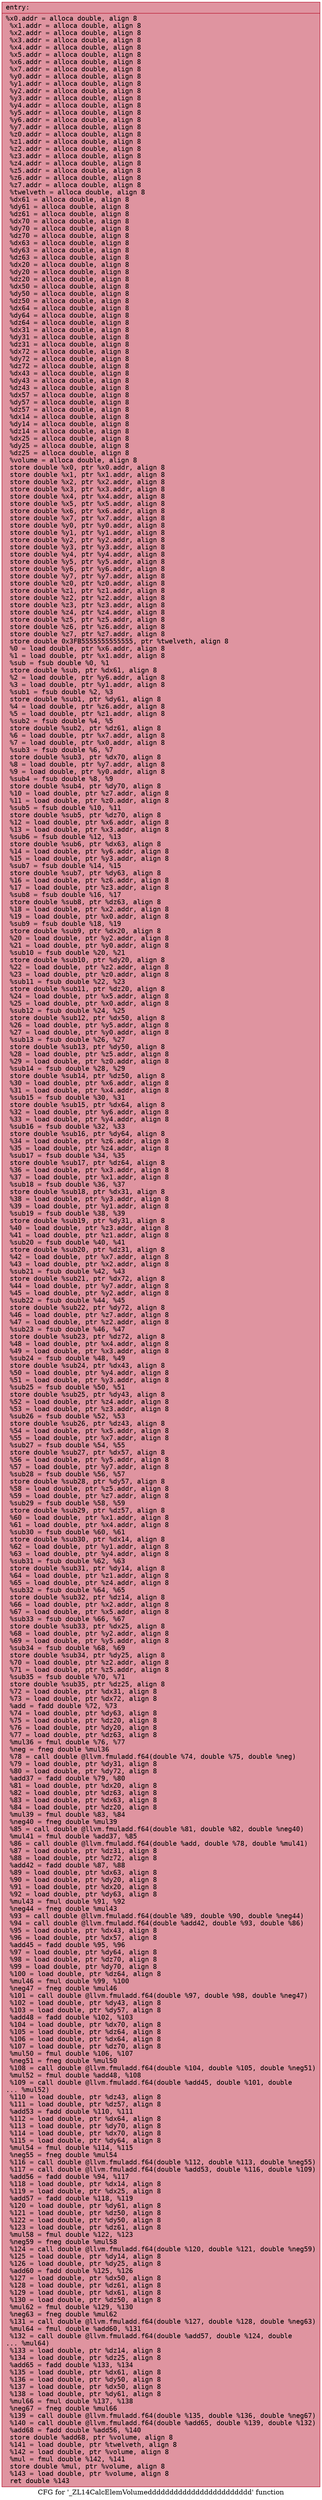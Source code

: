digraph "CFG for '_ZL14CalcElemVolumedddddddddddddddddddddddd' function" {
	label="CFG for '_ZL14CalcElemVolumedddddddddddddddddddddddd' function";

	Node0x561418ac2160 [shape=record,color="#b70d28ff", style=filled, fillcolor="#b70d2870" fontname="Courier",label="{entry:\l|  %x0.addr = alloca double, align 8\l  %x1.addr = alloca double, align 8\l  %x2.addr = alloca double, align 8\l  %x3.addr = alloca double, align 8\l  %x4.addr = alloca double, align 8\l  %x5.addr = alloca double, align 8\l  %x6.addr = alloca double, align 8\l  %x7.addr = alloca double, align 8\l  %y0.addr = alloca double, align 8\l  %y1.addr = alloca double, align 8\l  %y2.addr = alloca double, align 8\l  %y3.addr = alloca double, align 8\l  %y4.addr = alloca double, align 8\l  %y5.addr = alloca double, align 8\l  %y6.addr = alloca double, align 8\l  %y7.addr = alloca double, align 8\l  %z0.addr = alloca double, align 8\l  %z1.addr = alloca double, align 8\l  %z2.addr = alloca double, align 8\l  %z3.addr = alloca double, align 8\l  %z4.addr = alloca double, align 8\l  %z5.addr = alloca double, align 8\l  %z6.addr = alloca double, align 8\l  %z7.addr = alloca double, align 8\l  %twelveth = alloca double, align 8\l  %dx61 = alloca double, align 8\l  %dy61 = alloca double, align 8\l  %dz61 = alloca double, align 8\l  %dx70 = alloca double, align 8\l  %dy70 = alloca double, align 8\l  %dz70 = alloca double, align 8\l  %dx63 = alloca double, align 8\l  %dy63 = alloca double, align 8\l  %dz63 = alloca double, align 8\l  %dx20 = alloca double, align 8\l  %dy20 = alloca double, align 8\l  %dz20 = alloca double, align 8\l  %dx50 = alloca double, align 8\l  %dy50 = alloca double, align 8\l  %dz50 = alloca double, align 8\l  %dx64 = alloca double, align 8\l  %dy64 = alloca double, align 8\l  %dz64 = alloca double, align 8\l  %dx31 = alloca double, align 8\l  %dy31 = alloca double, align 8\l  %dz31 = alloca double, align 8\l  %dx72 = alloca double, align 8\l  %dy72 = alloca double, align 8\l  %dz72 = alloca double, align 8\l  %dx43 = alloca double, align 8\l  %dy43 = alloca double, align 8\l  %dz43 = alloca double, align 8\l  %dx57 = alloca double, align 8\l  %dy57 = alloca double, align 8\l  %dz57 = alloca double, align 8\l  %dx14 = alloca double, align 8\l  %dy14 = alloca double, align 8\l  %dz14 = alloca double, align 8\l  %dx25 = alloca double, align 8\l  %dy25 = alloca double, align 8\l  %dz25 = alloca double, align 8\l  %volume = alloca double, align 8\l  store double %x0, ptr %x0.addr, align 8\l  store double %x1, ptr %x1.addr, align 8\l  store double %x2, ptr %x2.addr, align 8\l  store double %x3, ptr %x3.addr, align 8\l  store double %x4, ptr %x4.addr, align 8\l  store double %x5, ptr %x5.addr, align 8\l  store double %x6, ptr %x6.addr, align 8\l  store double %x7, ptr %x7.addr, align 8\l  store double %y0, ptr %y0.addr, align 8\l  store double %y1, ptr %y1.addr, align 8\l  store double %y2, ptr %y2.addr, align 8\l  store double %y3, ptr %y3.addr, align 8\l  store double %y4, ptr %y4.addr, align 8\l  store double %y5, ptr %y5.addr, align 8\l  store double %y6, ptr %y6.addr, align 8\l  store double %y7, ptr %y7.addr, align 8\l  store double %z0, ptr %z0.addr, align 8\l  store double %z1, ptr %z1.addr, align 8\l  store double %z2, ptr %z2.addr, align 8\l  store double %z3, ptr %z3.addr, align 8\l  store double %z4, ptr %z4.addr, align 8\l  store double %z5, ptr %z5.addr, align 8\l  store double %z6, ptr %z6.addr, align 8\l  store double %z7, ptr %z7.addr, align 8\l  store double 0x3FB5555555555555, ptr %twelveth, align 8\l  %0 = load double, ptr %x6.addr, align 8\l  %1 = load double, ptr %x1.addr, align 8\l  %sub = fsub double %0, %1\l  store double %sub, ptr %dx61, align 8\l  %2 = load double, ptr %y6.addr, align 8\l  %3 = load double, ptr %y1.addr, align 8\l  %sub1 = fsub double %2, %3\l  store double %sub1, ptr %dy61, align 8\l  %4 = load double, ptr %z6.addr, align 8\l  %5 = load double, ptr %z1.addr, align 8\l  %sub2 = fsub double %4, %5\l  store double %sub2, ptr %dz61, align 8\l  %6 = load double, ptr %x7.addr, align 8\l  %7 = load double, ptr %x0.addr, align 8\l  %sub3 = fsub double %6, %7\l  store double %sub3, ptr %dx70, align 8\l  %8 = load double, ptr %y7.addr, align 8\l  %9 = load double, ptr %y0.addr, align 8\l  %sub4 = fsub double %8, %9\l  store double %sub4, ptr %dy70, align 8\l  %10 = load double, ptr %z7.addr, align 8\l  %11 = load double, ptr %z0.addr, align 8\l  %sub5 = fsub double %10, %11\l  store double %sub5, ptr %dz70, align 8\l  %12 = load double, ptr %x6.addr, align 8\l  %13 = load double, ptr %x3.addr, align 8\l  %sub6 = fsub double %12, %13\l  store double %sub6, ptr %dx63, align 8\l  %14 = load double, ptr %y6.addr, align 8\l  %15 = load double, ptr %y3.addr, align 8\l  %sub7 = fsub double %14, %15\l  store double %sub7, ptr %dy63, align 8\l  %16 = load double, ptr %z6.addr, align 8\l  %17 = load double, ptr %z3.addr, align 8\l  %sub8 = fsub double %16, %17\l  store double %sub8, ptr %dz63, align 8\l  %18 = load double, ptr %x2.addr, align 8\l  %19 = load double, ptr %x0.addr, align 8\l  %sub9 = fsub double %18, %19\l  store double %sub9, ptr %dx20, align 8\l  %20 = load double, ptr %y2.addr, align 8\l  %21 = load double, ptr %y0.addr, align 8\l  %sub10 = fsub double %20, %21\l  store double %sub10, ptr %dy20, align 8\l  %22 = load double, ptr %z2.addr, align 8\l  %23 = load double, ptr %z0.addr, align 8\l  %sub11 = fsub double %22, %23\l  store double %sub11, ptr %dz20, align 8\l  %24 = load double, ptr %x5.addr, align 8\l  %25 = load double, ptr %x0.addr, align 8\l  %sub12 = fsub double %24, %25\l  store double %sub12, ptr %dx50, align 8\l  %26 = load double, ptr %y5.addr, align 8\l  %27 = load double, ptr %y0.addr, align 8\l  %sub13 = fsub double %26, %27\l  store double %sub13, ptr %dy50, align 8\l  %28 = load double, ptr %z5.addr, align 8\l  %29 = load double, ptr %z0.addr, align 8\l  %sub14 = fsub double %28, %29\l  store double %sub14, ptr %dz50, align 8\l  %30 = load double, ptr %x6.addr, align 8\l  %31 = load double, ptr %x4.addr, align 8\l  %sub15 = fsub double %30, %31\l  store double %sub15, ptr %dx64, align 8\l  %32 = load double, ptr %y6.addr, align 8\l  %33 = load double, ptr %y4.addr, align 8\l  %sub16 = fsub double %32, %33\l  store double %sub16, ptr %dy64, align 8\l  %34 = load double, ptr %z6.addr, align 8\l  %35 = load double, ptr %z4.addr, align 8\l  %sub17 = fsub double %34, %35\l  store double %sub17, ptr %dz64, align 8\l  %36 = load double, ptr %x3.addr, align 8\l  %37 = load double, ptr %x1.addr, align 8\l  %sub18 = fsub double %36, %37\l  store double %sub18, ptr %dx31, align 8\l  %38 = load double, ptr %y3.addr, align 8\l  %39 = load double, ptr %y1.addr, align 8\l  %sub19 = fsub double %38, %39\l  store double %sub19, ptr %dy31, align 8\l  %40 = load double, ptr %z3.addr, align 8\l  %41 = load double, ptr %z1.addr, align 8\l  %sub20 = fsub double %40, %41\l  store double %sub20, ptr %dz31, align 8\l  %42 = load double, ptr %x7.addr, align 8\l  %43 = load double, ptr %x2.addr, align 8\l  %sub21 = fsub double %42, %43\l  store double %sub21, ptr %dx72, align 8\l  %44 = load double, ptr %y7.addr, align 8\l  %45 = load double, ptr %y2.addr, align 8\l  %sub22 = fsub double %44, %45\l  store double %sub22, ptr %dy72, align 8\l  %46 = load double, ptr %z7.addr, align 8\l  %47 = load double, ptr %z2.addr, align 8\l  %sub23 = fsub double %46, %47\l  store double %sub23, ptr %dz72, align 8\l  %48 = load double, ptr %x4.addr, align 8\l  %49 = load double, ptr %x3.addr, align 8\l  %sub24 = fsub double %48, %49\l  store double %sub24, ptr %dx43, align 8\l  %50 = load double, ptr %y4.addr, align 8\l  %51 = load double, ptr %y3.addr, align 8\l  %sub25 = fsub double %50, %51\l  store double %sub25, ptr %dy43, align 8\l  %52 = load double, ptr %z4.addr, align 8\l  %53 = load double, ptr %z3.addr, align 8\l  %sub26 = fsub double %52, %53\l  store double %sub26, ptr %dz43, align 8\l  %54 = load double, ptr %x5.addr, align 8\l  %55 = load double, ptr %x7.addr, align 8\l  %sub27 = fsub double %54, %55\l  store double %sub27, ptr %dx57, align 8\l  %56 = load double, ptr %y5.addr, align 8\l  %57 = load double, ptr %y7.addr, align 8\l  %sub28 = fsub double %56, %57\l  store double %sub28, ptr %dy57, align 8\l  %58 = load double, ptr %z5.addr, align 8\l  %59 = load double, ptr %z7.addr, align 8\l  %sub29 = fsub double %58, %59\l  store double %sub29, ptr %dz57, align 8\l  %60 = load double, ptr %x1.addr, align 8\l  %61 = load double, ptr %x4.addr, align 8\l  %sub30 = fsub double %60, %61\l  store double %sub30, ptr %dx14, align 8\l  %62 = load double, ptr %y1.addr, align 8\l  %63 = load double, ptr %y4.addr, align 8\l  %sub31 = fsub double %62, %63\l  store double %sub31, ptr %dy14, align 8\l  %64 = load double, ptr %z1.addr, align 8\l  %65 = load double, ptr %z4.addr, align 8\l  %sub32 = fsub double %64, %65\l  store double %sub32, ptr %dz14, align 8\l  %66 = load double, ptr %x2.addr, align 8\l  %67 = load double, ptr %x5.addr, align 8\l  %sub33 = fsub double %66, %67\l  store double %sub33, ptr %dx25, align 8\l  %68 = load double, ptr %y2.addr, align 8\l  %69 = load double, ptr %y5.addr, align 8\l  %sub34 = fsub double %68, %69\l  store double %sub34, ptr %dy25, align 8\l  %70 = load double, ptr %z2.addr, align 8\l  %71 = load double, ptr %z5.addr, align 8\l  %sub35 = fsub double %70, %71\l  store double %sub35, ptr %dz25, align 8\l  %72 = load double, ptr %dx31, align 8\l  %73 = load double, ptr %dx72, align 8\l  %add = fadd double %72, %73\l  %74 = load double, ptr %dy63, align 8\l  %75 = load double, ptr %dz20, align 8\l  %76 = load double, ptr %dy20, align 8\l  %77 = load double, ptr %dz63, align 8\l  %mul36 = fmul double %76, %77\l  %neg = fneg double %mul36\l  %78 = call double @llvm.fmuladd.f64(double %74, double %75, double %neg)\l  %79 = load double, ptr %dy31, align 8\l  %80 = load double, ptr %dy72, align 8\l  %add37 = fadd double %79, %80\l  %81 = load double, ptr %dx20, align 8\l  %82 = load double, ptr %dz63, align 8\l  %83 = load double, ptr %dx63, align 8\l  %84 = load double, ptr %dz20, align 8\l  %mul39 = fmul double %83, %84\l  %neg40 = fneg double %mul39\l  %85 = call double @llvm.fmuladd.f64(double %81, double %82, double %neg40)\l  %mul41 = fmul double %add37, %85\l  %86 = call double @llvm.fmuladd.f64(double %add, double %78, double %mul41)\l  %87 = load double, ptr %dz31, align 8\l  %88 = load double, ptr %dz72, align 8\l  %add42 = fadd double %87, %88\l  %89 = load double, ptr %dx63, align 8\l  %90 = load double, ptr %dy20, align 8\l  %91 = load double, ptr %dx20, align 8\l  %92 = load double, ptr %dy63, align 8\l  %mul43 = fmul double %91, %92\l  %neg44 = fneg double %mul43\l  %93 = call double @llvm.fmuladd.f64(double %89, double %90, double %neg44)\l  %94 = call double @llvm.fmuladd.f64(double %add42, double %93, double %86)\l  %95 = load double, ptr %dx43, align 8\l  %96 = load double, ptr %dx57, align 8\l  %add45 = fadd double %95, %96\l  %97 = load double, ptr %dy64, align 8\l  %98 = load double, ptr %dz70, align 8\l  %99 = load double, ptr %dy70, align 8\l  %100 = load double, ptr %dz64, align 8\l  %mul46 = fmul double %99, %100\l  %neg47 = fneg double %mul46\l  %101 = call double @llvm.fmuladd.f64(double %97, double %98, double %neg47)\l  %102 = load double, ptr %dy43, align 8\l  %103 = load double, ptr %dy57, align 8\l  %add48 = fadd double %102, %103\l  %104 = load double, ptr %dx70, align 8\l  %105 = load double, ptr %dz64, align 8\l  %106 = load double, ptr %dx64, align 8\l  %107 = load double, ptr %dz70, align 8\l  %mul50 = fmul double %106, %107\l  %neg51 = fneg double %mul50\l  %108 = call double @llvm.fmuladd.f64(double %104, double %105, double %neg51)\l  %mul52 = fmul double %add48, %108\l  %109 = call double @llvm.fmuladd.f64(double %add45, double %101, double\l... %mul52)\l  %110 = load double, ptr %dz43, align 8\l  %111 = load double, ptr %dz57, align 8\l  %add53 = fadd double %110, %111\l  %112 = load double, ptr %dx64, align 8\l  %113 = load double, ptr %dy70, align 8\l  %114 = load double, ptr %dx70, align 8\l  %115 = load double, ptr %dy64, align 8\l  %mul54 = fmul double %114, %115\l  %neg55 = fneg double %mul54\l  %116 = call double @llvm.fmuladd.f64(double %112, double %113, double %neg55)\l  %117 = call double @llvm.fmuladd.f64(double %add53, double %116, double %109)\l  %add56 = fadd double %94, %117\l  %118 = load double, ptr %dx14, align 8\l  %119 = load double, ptr %dx25, align 8\l  %add57 = fadd double %118, %119\l  %120 = load double, ptr %dy61, align 8\l  %121 = load double, ptr %dz50, align 8\l  %122 = load double, ptr %dy50, align 8\l  %123 = load double, ptr %dz61, align 8\l  %mul58 = fmul double %122, %123\l  %neg59 = fneg double %mul58\l  %124 = call double @llvm.fmuladd.f64(double %120, double %121, double %neg59)\l  %125 = load double, ptr %dy14, align 8\l  %126 = load double, ptr %dy25, align 8\l  %add60 = fadd double %125, %126\l  %127 = load double, ptr %dx50, align 8\l  %128 = load double, ptr %dz61, align 8\l  %129 = load double, ptr %dx61, align 8\l  %130 = load double, ptr %dz50, align 8\l  %mul62 = fmul double %129, %130\l  %neg63 = fneg double %mul62\l  %131 = call double @llvm.fmuladd.f64(double %127, double %128, double %neg63)\l  %mul64 = fmul double %add60, %131\l  %132 = call double @llvm.fmuladd.f64(double %add57, double %124, double\l... %mul64)\l  %133 = load double, ptr %dz14, align 8\l  %134 = load double, ptr %dz25, align 8\l  %add65 = fadd double %133, %134\l  %135 = load double, ptr %dx61, align 8\l  %136 = load double, ptr %dy50, align 8\l  %137 = load double, ptr %dx50, align 8\l  %138 = load double, ptr %dy61, align 8\l  %mul66 = fmul double %137, %138\l  %neg67 = fneg double %mul66\l  %139 = call double @llvm.fmuladd.f64(double %135, double %136, double %neg67)\l  %140 = call double @llvm.fmuladd.f64(double %add65, double %139, double %132)\l  %add68 = fadd double %add56, %140\l  store double %add68, ptr %volume, align 8\l  %141 = load double, ptr %twelveth, align 8\l  %142 = load double, ptr %volume, align 8\l  %mul = fmul double %142, %141\l  store double %mul, ptr %volume, align 8\l  %143 = load double, ptr %volume, align 8\l  ret double %143\l}"];
}
